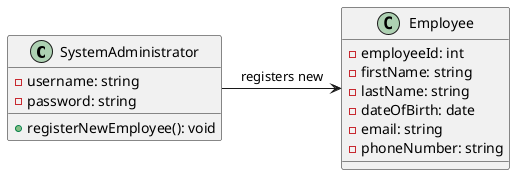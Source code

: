 @startuml
skinparam monochrome true
skinparam packageStyle rectangle
skinparam shadowing false



skinparam classAttributeIconSize 0

hide circle
hide methods



@startuml
class SystemAdministrator {
    -username: string
    -password: string
    +registerNewEmployee(): void
}

class Employee {
    -employeeId: int
    -firstName: string
    -lastName: string
    -dateOfBirth: date
    -email: string
    -phoneNumber: string
}

SystemAdministrator -> Employee: registers new
@enduml
